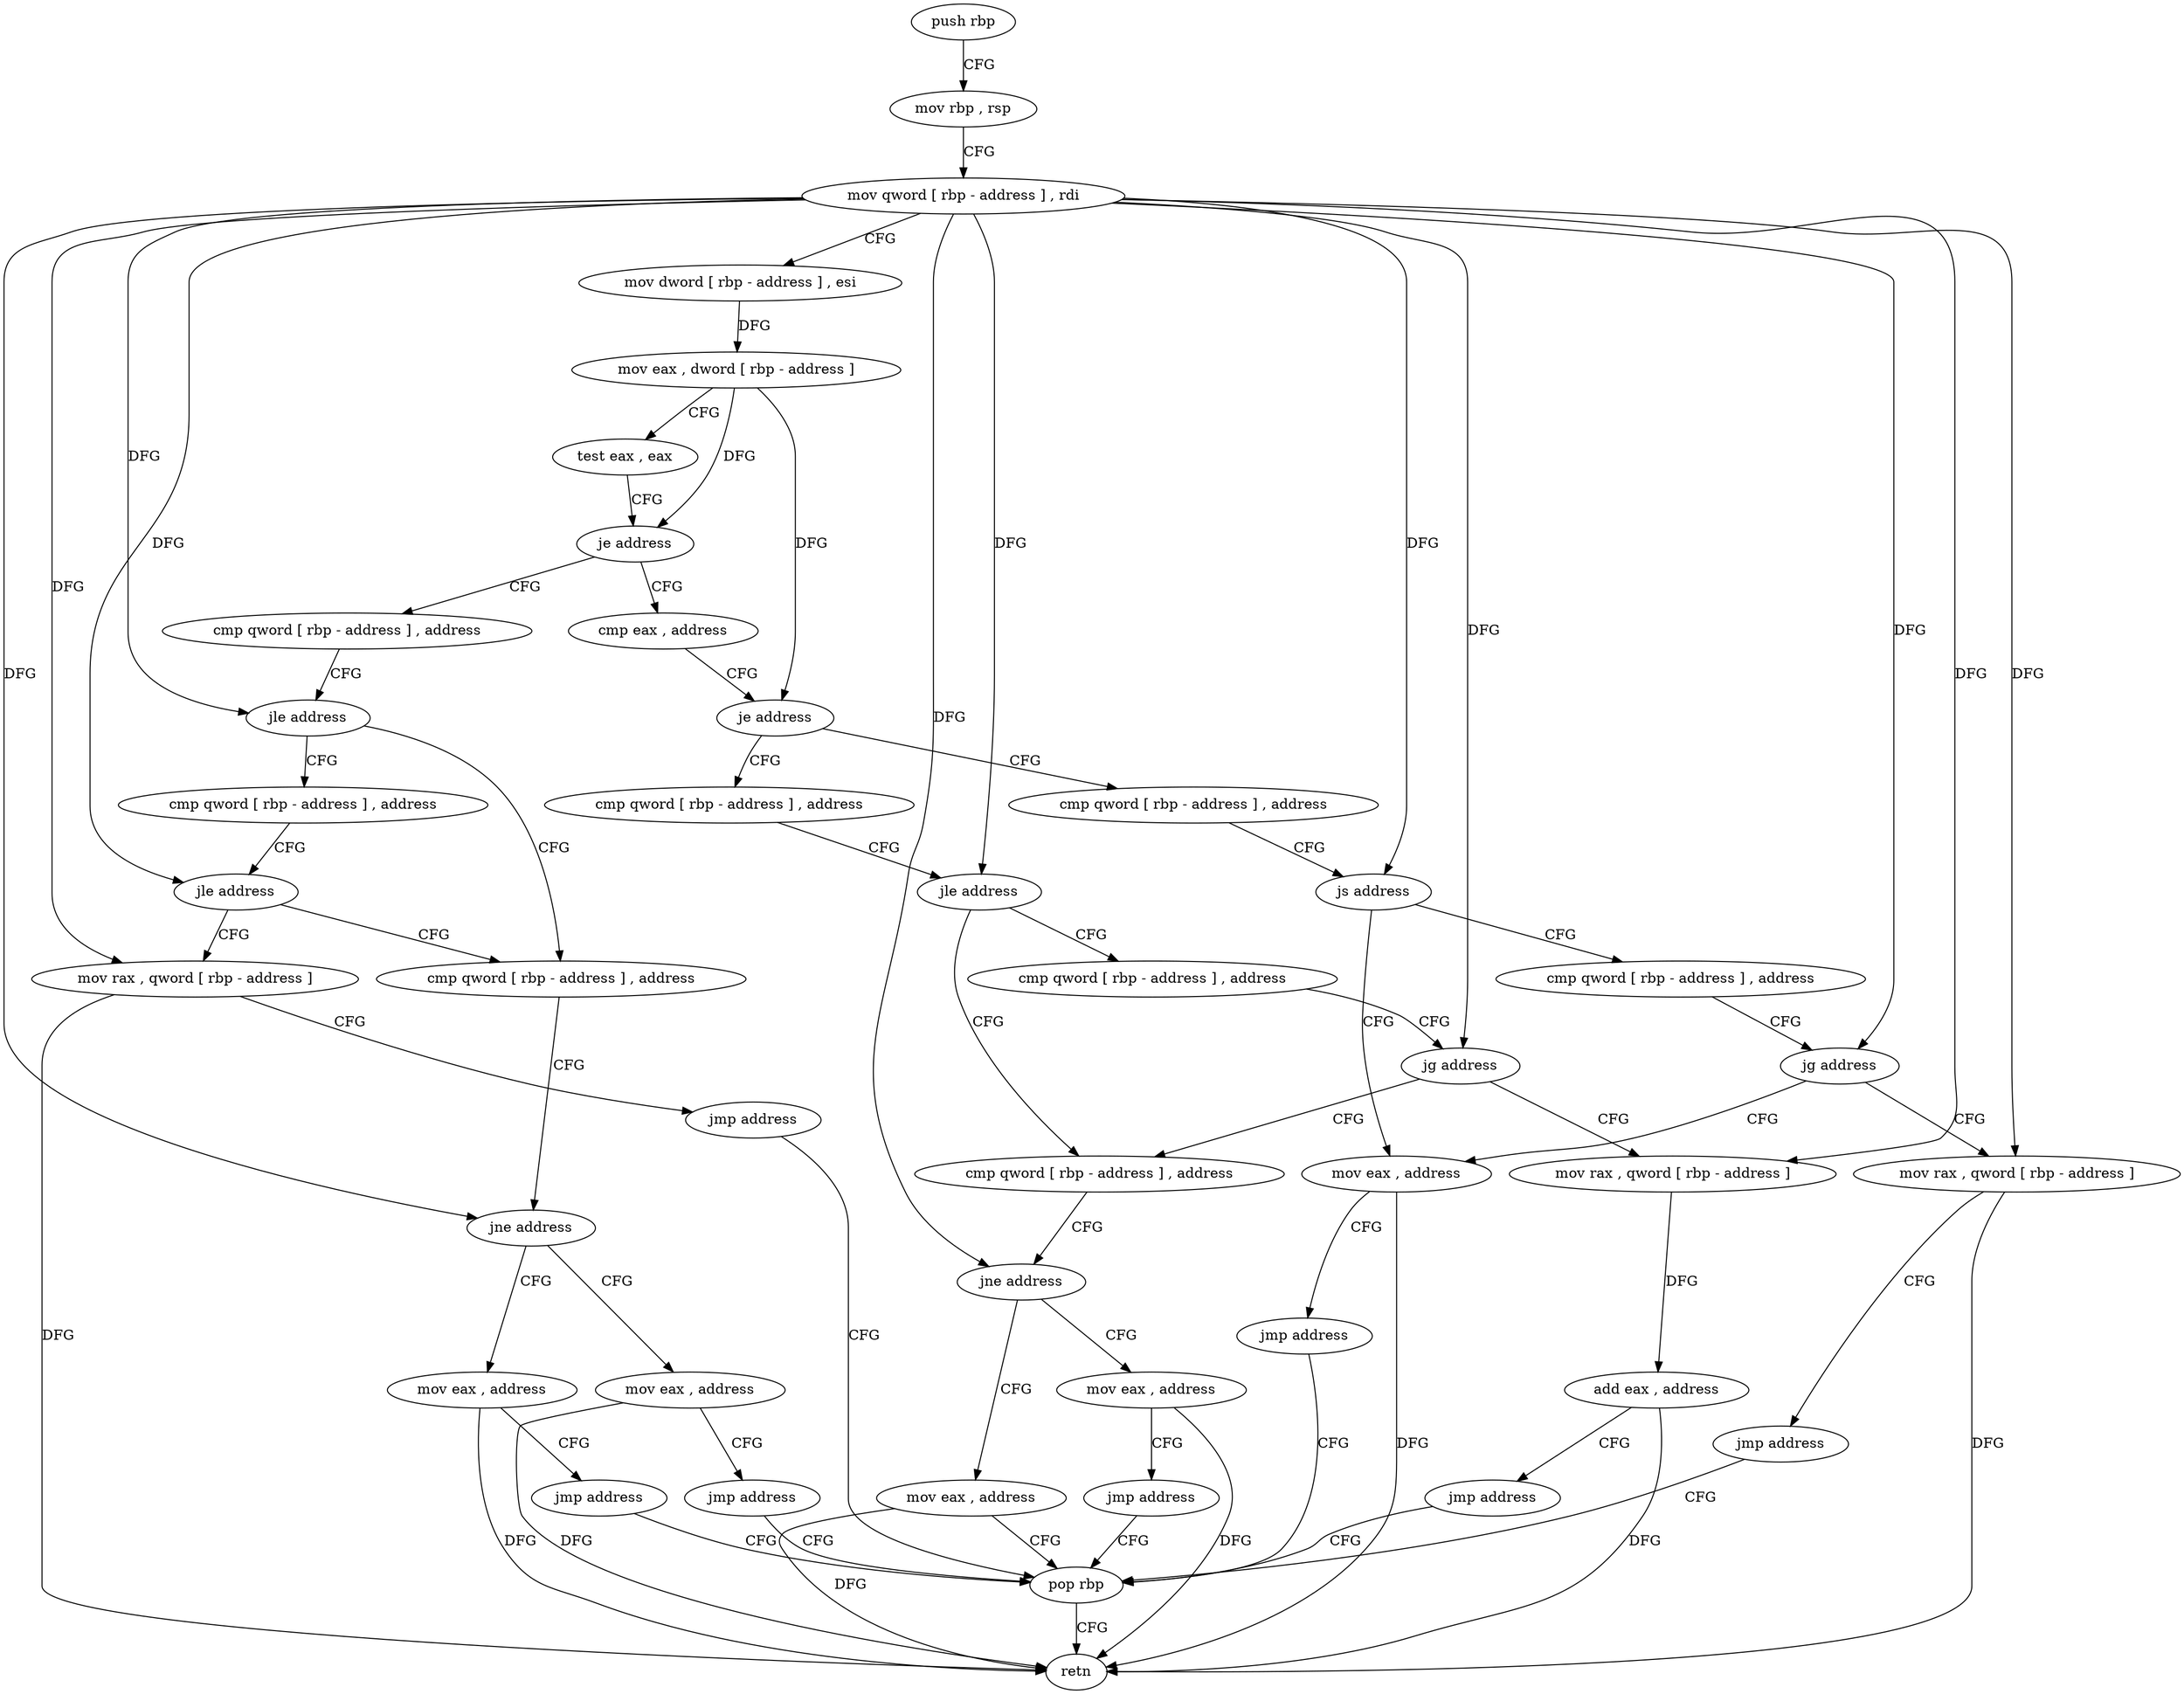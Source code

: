 digraph "func" {
"4342284" [label = "push rbp" ]
"4342285" [label = "mov rbp , rsp" ]
"4342288" [label = "mov qword [ rbp - address ] , rdi" ]
"4342292" [label = "mov dword [ rbp - address ] , esi" ]
"4342295" [label = "mov eax , dword [ rbp - address ]" ]
"4342298" [label = "test eax , eax" ]
"4342300" [label = "je address" ]
"4342334" [label = "cmp qword [ rbp - address ] , address" ]
"4342302" [label = "cmp eax , address" ]
"4342339" [label = "jle address" ]
"4342348" [label = "cmp qword [ rbp - address ] , address" ]
"4342341" [label = "cmp qword [ rbp - address ] , address" ]
"4342305" [label = "je address" ]
"4342375" [label = "cmp qword [ rbp - address ] , address" ]
"4342307" [label = "cmp qword [ rbp - address ] , address" ]
"4342353" [label = "jne address" ]
"4342362" [label = "mov eax , address" ]
"4342355" [label = "mov eax , address" ]
"4342346" [label = "jle address" ]
"4342369" [label = "mov rax , qword [ rbp - address ]" ]
"4342380" [label = "jle address" ]
"4342398" [label = "cmp qword [ rbp - address ] , address" ]
"4342382" [label = "cmp qword [ rbp - address ] , address" ]
"4342312" [label = "js address" ]
"4342327" [label = "mov eax , address" ]
"4342314" [label = "cmp qword [ rbp - address ] , address" ]
"4342367" [label = "jmp address" ]
"4342417" [label = "pop rbp" ]
"4342360" [label = "jmp address" ]
"4342373" [label = "jmp address" ]
"4342403" [label = "jne address" ]
"4342412" [label = "mov eax , address" ]
"4342405" [label = "mov eax , address" ]
"4342387" [label = "jg address" ]
"4342389" [label = "mov rax , qword [ rbp - address ]" ]
"4342332" [label = "jmp address" ]
"4342319" [label = "jg address" ]
"4342321" [label = "mov rax , qword [ rbp - address ]" ]
"4342418" [label = "retn" ]
"4342410" [label = "jmp address" ]
"4342393" [label = "add eax , address" ]
"4342396" [label = "jmp address" ]
"4342325" [label = "jmp address" ]
"4342284" -> "4342285" [ label = "CFG" ]
"4342285" -> "4342288" [ label = "CFG" ]
"4342288" -> "4342292" [ label = "CFG" ]
"4342288" -> "4342339" [ label = "DFG" ]
"4342288" -> "4342353" [ label = "DFG" ]
"4342288" -> "4342346" [ label = "DFG" ]
"4342288" -> "4342380" [ label = "DFG" ]
"4342288" -> "4342312" [ label = "DFG" ]
"4342288" -> "4342369" [ label = "DFG" ]
"4342288" -> "4342403" [ label = "DFG" ]
"4342288" -> "4342387" [ label = "DFG" ]
"4342288" -> "4342319" [ label = "DFG" ]
"4342288" -> "4342389" [ label = "DFG" ]
"4342288" -> "4342321" [ label = "DFG" ]
"4342292" -> "4342295" [ label = "DFG" ]
"4342295" -> "4342298" [ label = "CFG" ]
"4342295" -> "4342300" [ label = "DFG" ]
"4342295" -> "4342305" [ label = "DFG" ]
"4342298" -> "4342300" [ label = "CFG" ]
"4342300" -> "4342334" [ label = "CFG" ]
"4342300" -> "4342302" [ label = "CFG" ]
"4342334" -> "4342339" [ label = "CFG" ]
"4342302" -> "4342305" [ label = "CFG" ]
"4342339" -> "4342348" [ label = "CFG" ]
"4342339" -> "4342341" [ label = "CFG" ]
"4342348" -> "4342353" [ label = "CFG" ]
"4342341" -> "4342346" [ label = "CFG" ]
"4342305" -> "4342375" [ label = "CFG" ]
"4342305" -> "4342307" [ label = "CFG" ]
"4342375" -> "4342380" [ label = "CFG" ]
"4342307" -> "4342312" [ label = "CFG" ]
"4342353" -> "4342362" [ label = "CFG" ]
"4342353" -> "4342355" [ label = "CFG" ]
"4342362" -> "4342367" [ label = "CFG" ]
"4342362" -> "4342418" [ label = "DFG" ]
"4342355" -> "4342360" [ label = "CFG" ]
"4342355" -> "4342418" [ label = "DFG" ]
"4342346" -> "4342369" [ label = "CFG" ]
"4342346" -> "4342348" [ label = "CFG" ]
"4342369" -> "4342373" [ label = "CFG" ]
"4342369" -> "4342418" [ label = "DFG" ]
"4342380" -> "4342398" [ label = "CFG" ]
"4342380" -> "4342382" [ label = "CFG" ]
"4342398" -> "4342403" [ label = "CFG" ]
"4342382" -> "4342387" [ label = "CFG" ]
"4342312" -> "4342327" [ label = "CFG" ]
"4342312" -> "4342314" [ label = "CFG" ]
"4342327" -> "4342332" [ label = "CFG" ]
"4342327" -> "4342418" [ label = "DFG" ]
"4342314" -> "4342319" [ label = "CFG" ]
"4342367" -> "4342417" [ label = "CFG" ]
"4342417" -> "4342418" [ label = "CFG" ]
"4342360" -> "4342417" [ label = "CFG" ]
"4342373" -> "4342417" [ label = "CFG" ]
"4342403" -> "4342412" [ label = "CFG" ]
"4342403" -> "4342405" [ label = "CFG" ]
"4342412" -> "4342417" [ label = "CFG" ]
"4342412" -> "4342418" [ label = "DFG" ]
"4342405" -> "4342410" [ label = "CFG" ]
"4342405" -> "4342418" [ label = "DFG" ]
"4342387" -> "4342398" [ label = "CFG" ]
"4342387" -> "4342389" [ label = "CFG" ]
"4342389" -> "4342393" [ label = "DFG" ]
"4342332" -> "4342417" [ label = "CFG" ]
"4342319" -> "4342327" [ label = "CFG" ]
"4342319" -> "4342321" [ label = "CFG" ]
"4342321" -> "4342325" [ label = "CFG" ]
"4342321" -> "4342418" [ label = "DFG" ]
"4342410" -> "4342417" [ label = "CFG" ]
"4342393" -> "4342396" [ label = "CFG" ]
"4342393" -> "4342418" [ label = "DFG" ]
"4342396" -> "4342417" [ label = "CFG" ]
"4342325" -> "4342417" [ label = "CFG" ]
}
